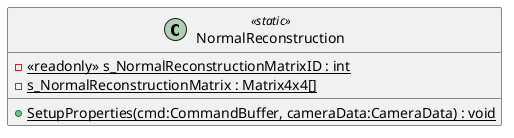 @startuml
class NormalReconstruction <<static>> {
    - {static} <<readonly>> s_NormalReconstructionMatrixID : int
    - {static} s_NormalReconstructionMatrix : Matrix4x4[]
    + {static} SetupProperties(cmd:CommandBuffer, cameraData:CameraData) : void
}
@enduml
